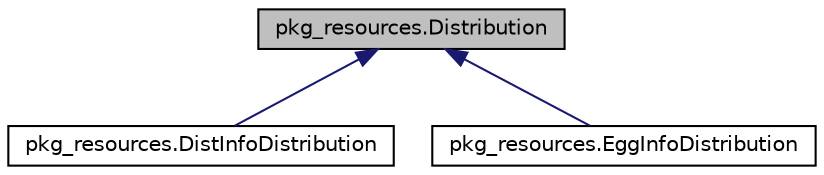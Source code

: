 digraph "pkg_resources.Distribution"
{
 // LATEX_PDF_SIZE
  edge [fontname="Helvetica",fontsize="10",labelfontname="Helvetica",labelfontsize="10"];
  node [fontname="Helvetica",fontsize="10",shape=record];
  Node1 [label="pkg_resources.Distribution",height=0.2,width=0.4,color="black", fillcolor="grey75", style="filled", fontcolor="black",tooltip=" "];
  Node1 -> Node2 [dir="back",color="midnightblue",fontsize="10",style="solid",fontname="Helvetica"];
  Node2 [label="pkg_resources.DistInfoDistribution",height=0.2,width=0.4,color="black", fillcolor="white", style="filled",URL="$classpkg__resources_1_1_dist_info_distribution.html",tooltip=" "];
  Node1 -> Node3 [dir="back",color="midnightblue",fontsize="10",style="solid",fontname="Helvetica"];
  Node3 [label="pkg_resources.EggInfoDistribution",height=0.2,width=0.4,color="black", fillcolor="white", style="filled",URL="$classpkg__resources_1_1_egg_info_distribution.html",tooltip=" "];
}
